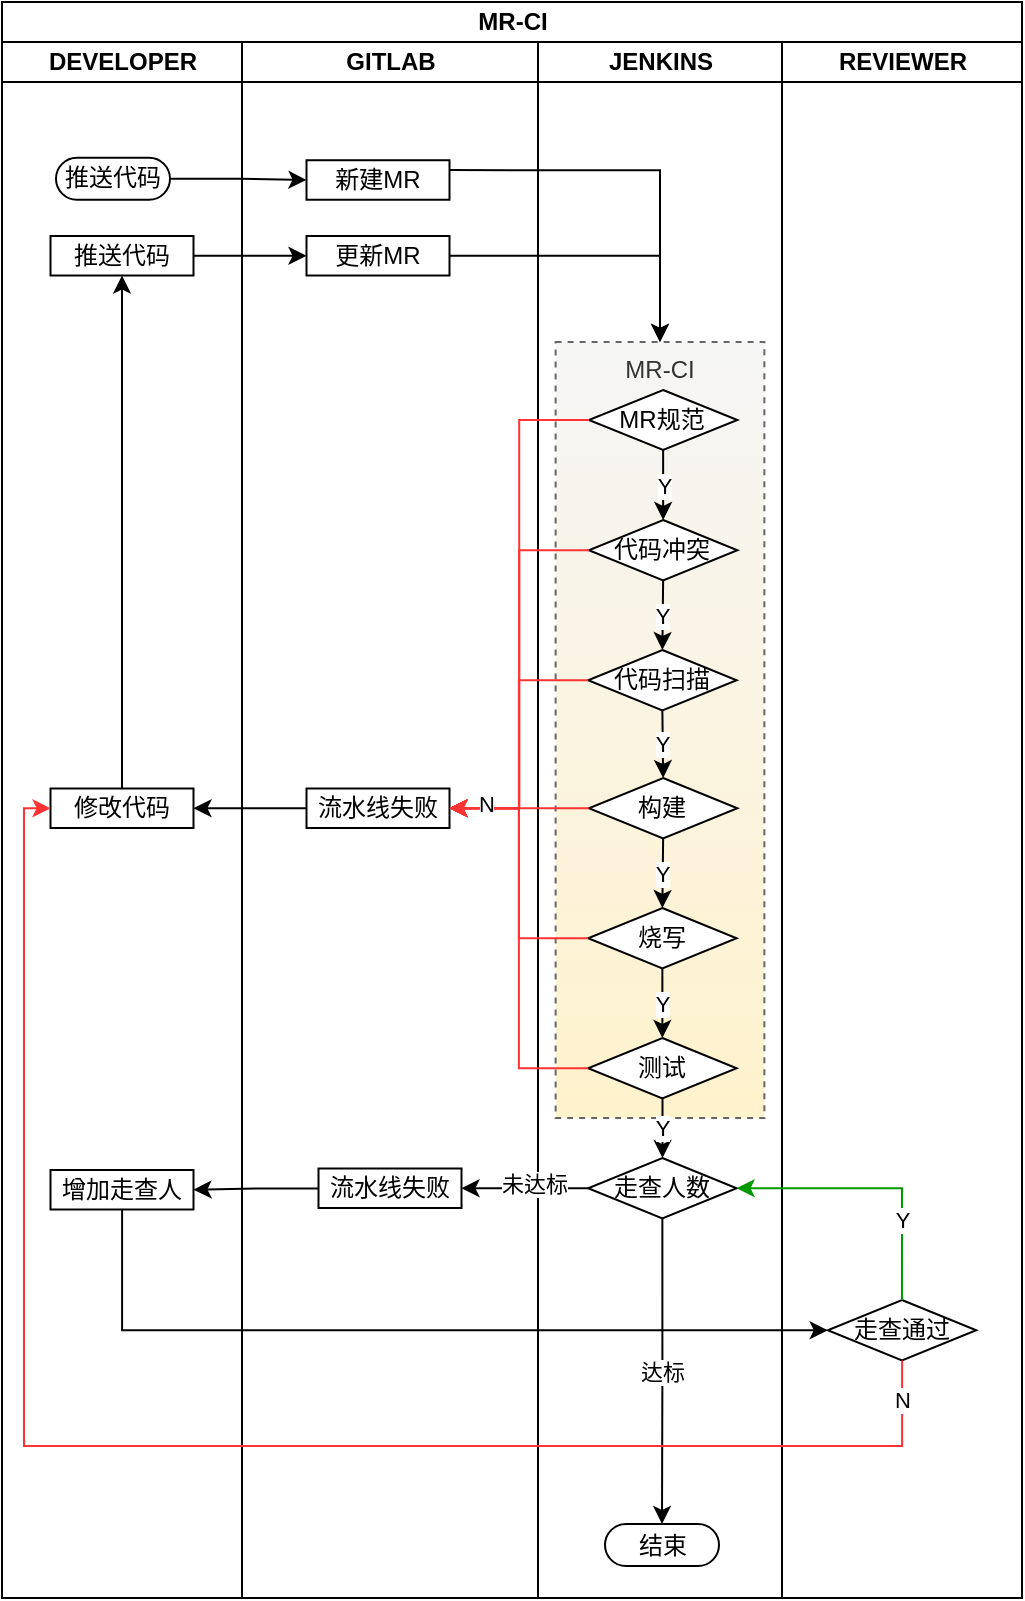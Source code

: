 <mxfile version="24.7.17">
  <diagram id="07fea595-8f29-1299-0266-81d95cde20df" name="Page-1">
    <mxGraphModel dx="1069" dy="714" grid="0" gridSize="10" guides="1" tooltips="1" connect="1" arrows="1" fold="1" page="1" pageScale="1" pageWidth="1169" pageHeight="827" background="#ffffff" math="0" shadow="0">
      <root>
        <mxCell id="0" />
        <mxCell id="1" parent="0" />
        <mxCell id="GKfawruoWGvh4K8MQAvL-62" value="MR-CI" style="swimlane;childLayout=stackLayout;resizeParent=1;resizeParentMax=0;startSize=20;html=1;gradientColor=none;" vertex="1" parent="1">
          <mxGeometry x="314" y="200" width="510.0" height="798" as="geometry">
            <mxRectangle x="287.0" y="202" width="59" height="26" as="alternateBounds" />
          </mxGeometry>
        </mxCell>
        <mxCell id="GKfawruoWGvh4K8MQAvL-63" value="DEVELOPER" style="swimlane;startSize=20;html=1;" vertex="1" parent="GKfawruoWGvh4K8MQAvL-62">
          <mxGeometry y="20" width="120" height="778" as="geometry" />
        </mxCell>
        <mxCell id="GKfawruoWGvh4K8MQAvL-67" value="推送代码" style="html=1;dashed=0;whiteSpace=wrap;shape=mxgraph.dfd.start" vertex="1" parent="GKfawruoWGvh4K8MQAvL-63">
          <mxGeometry x="27" y="57.87" width="57" height="21" as="geometry" />
        </mxCell>
        <mxCell id="GKfawruoWGvh4K8MQAvL-87" value="推送代码" style="whiteSpace=wrap;html=1;dashed=0;" vertex="1" parent="GKfawruoWGvh4K8MQAvL-63">
          <mxGeometry x="24.25" y="97" width="71.5" height="19.75" as="geometry" />
        </mxCell>
        <mxCell id="GKfawruoWGvh4K8MQAvL-129" value="增加走查人" style="whiteSpace=wrap;html=1;dashed=0;" vertex="1" parent="GKfawruoWGvh4K8MQAvL-63">
          <mxGeometry x="24.25" y="564" width="71.5" height="19.75" as="geometry" />
        </mxCell>
        <mxCell id="GKfawruoWGvh4K8MQAvL-64" value="GITLAB" style="swimlane;startSize=20;html=1;" vertex="1" parent="GKfawruoWGvh4K8MQAvL-62">
          <mxGeometry x="120" y="20" width="148" height="778" as="geometry" />
        </mxCell>
        <mxCell id="GKfawruoWGvh4K8MQAvL-68" value="新建MR" style="whiteSpace=wrap;html=1;dashed=0;" vertex="1" parent="GKfawruoWGvh4K8MQAvL-64">
          <mxGeometry x="32.25" y="59.12" width="71.5" height="19.75" as="geometry" />
        </mxCell>
        <mxCell id="GKfawruoWGvh4K8MQAvL-89" value="更新MR" style="whiteSpace=wrap;html=1;dashed=0;" vertex="1" parent="GKfawruoWGvh4K8MQAvL-64">
          <mxGeometry x="32.25" y="97" width="71.5" height="19.75" as="geometry" />
        </mxCell>
        <mxCell id="GKfawruoWGvh4K8MQAvL-85" value="修改代码" style="whiteSpace=wrap;html=1;dashed=0;" vertex="1" parent="GKfawruoWGvh4K8MQAvL-64">
          <mxGeometry x="-95.75" y="373.25" width="71.5" height="19.75" as="geometry" />
        </mxCell>
        <mxCell id="GKfawruoWGvh4K8MQAvL-81" value="流水线失败" style="whiteSpace=wrap;html=1;dashed=0;" vertex="1" parent="GKfawruoWGvh4K8MQAvL-64">
          <mxGeometry x="32.25" y="373.25" width="71.5" height="19.75" as="geometry" />
        </mxCell>
        <mxCell id="GKfawruoWGvh4K8MQAvL-86" value="" style="edgeStyle=orthogonalEdgeStyle;rounded=0;orthogonalLoop=1;jettySize=auto;html=1;" edge="1" parent="GKfawruoWGvh4K8MQAvL-64" source="GKfawruoWGvh4K8MQAvL-81" target="GKfawruoWGvh4K8MQAvL-85">
          <mxGeometry relative="1" as="geometry" />
        </mxCell>
        <mxCell id="GKfawruoWGvh4K8MQAvL-128" value="流水线失败" style="whiteSpace=wrap;html=1;dashed=0;" vertex="1" parent="GKfawruoWGvh4K8MQAvL-64">
          <mxGeometry x="38.25" y="563.25" width="71.5" height="19.75" as="geometry" />
        </mxCell>
        <mxCell id="GKfawruoWGvh4K8MQAvL-65" value="JENKINS" style="swimlane;startSize=20;html=1;" vertex="1" parent="GKfawruoWGvh4K8MQAvL-62">
          <mxGeometry x="268" y="20" width="122.0" height="778" as="geometry" />
        </mxCell>
        <mxCell id="GKfawruoWGvh4K8MQAvL-105" value="MR-CI" style="rounded=0;whiteSpace=wrap;html=1;verticalAlign=top;dashed=1;fillColor=#f5f5f5;strokeColor=#666666;fontColor=#333333;gradientColor=#FFF2CC;" vertex="1" parent="GKfawruoWGvh4K8MQAvL-65">
          <mxGeometry x="8.81" y="150" width="104.38" height="388" as="geometry" />
        </mxCell>
        <mxCell id="GKfawruoWGvh4K8MQAvL-110" value="Y" style="edgeStyle=orthogonalEdgeStyle;rounded=0;orthogonalLoop=1;jettySize=auto;html=1;exitX=0.5;exitY=1;exitDx=0;exitDy=0;entryX=0.5;entryY=0;entryDx=0;entryDy=0;" edge="1" parent="GKfawruoWGvh4K8MQAvL-65" source="GKfawruoWGvh4K8MQAvL-95" target="GKfawruoWGvh4K8MQAvL-100">
          <mxGeometry relative="1" as="geometry" />
        </mxCell>
        <mxCell id="GKfawruoWGvh4K8MQAvL-95" value="MR规范" style="rhombus;whiteSpace=wrap;html=1;dashed=0;" vertex="1" parent="GKfawruoWGvh4K8MQAvL-65">
          <mxGeometry x="25.44" y="174" width="74.25" height="30" as="geometry" />
        </mxCell>
        <mxCell id="GKfawruoWGvh4K8MQAvL-111" value="Y" style="edgeStyle=orthogonalEdgeStyle;rounded=0;orthogonalLoop=1;jettySize=auto;html=1;exitX=0.5;exitY=1;exitDx=0;exitDy=0;entryX=0.5;entryY=0;entryDx=0;entryDy=0;" edge="1" parent="GKfawruoWGvh4K8MQAvL-65" source="GKfawruoWGvh4K8MQAvL-100" target="GKfawruoWGvh4K8MQAvL-101">
          <mxGeometry relative="1" as="geometry" />
        </mxCell>
        <mxCell id="GKfawruoWGvh4K8MQAvL-100" value="代码冲突" style="rhombus;whiteSpace=wrap;html=1;dashed=0;" vertex="1" parent="GKfawruoWGvh4K8MQAvL-65">
          <mxGeometry x="25.44" y="239" width="74.25" height="30.25" as="geometry" />
        </mxCell>
        <mxCell id="GKfawruoWGvh4K8MQAvL-112" value="Y" style="edgeStyle=orthogonalEdgeStyle;rounded=0;orthogonalLoop=1;jettySize=auto;html=1;exitX=0.5;exitY=1;exitDx=0;exitDy=0;entryX=0.5;entryY=0;entryDx=0;entryDy=0;" edge="1" parent="GKfawruoWGvh4K8MQAvL-65" source="GKfawruoWGvh4K8MQAvL-101" target="GKfawruoWGvh4K8MQAvL-102">
          <mxGeometry relative="1" as="geometry" />
        </mxCell>
        <mxCell id="GKfawruoWGvh4K8MQAvL-101" value="代码扫描" style="rhombus;whiteSpace=wrap;html=1;dashed=0;" vertex="1" parent="GKfawruoWGvh4K8MQAvL-65">
          <mxGeometry x="25.06" y="304" width="74.25" height="30.25" as="geometry" />
        </mxCell>
        <mxCell id="GKfawruoWGvh4K8MQAvL-113" value="Y" style="edgeStyle=orthogonalEdgeStyle;rounded=0;orthogonalLoop=1;jettySize=auto;html=1;exitX=0.5;exitY=1;exitDx=0;exitDy=0;entryX=0.5;entryY=0;entryDx=0;entryDy=0;" edge="1" parent="GKfawruoWGvh4K8MQAvL-65" source="GKfawruoWGvh4K8MQAvL-102" target="GKfawruoWGvh4K8MQAvL-103">
          <mxGeometry relative="1" as="geometry" />
        </mxCell>
        <mxCell id="GKfawruoWGvh4K8MQAvL-102" value="构建" style="rhombus;whiteSpace=wrap;html=1;dashed=0;" vertex="1" parent="GKfawruoWGvh4K8MQAvL-65">
          <mxGeometry x="25.44" y="368" width="74.25" height="30.25" as="geometry" />
        </mxCell>
        <mxCell id="GKfawruoWGvh4K8MQAvL-114" value="Y" style="edgeStyle=orthogonalEdgeStyle;rounded=0;orthogonalLoop=1;jettySize=auto;html=1;exitX=0.5;exitY=1;exitDx=0;exitDy=0;entryX=0.5;entryY=0;entryDx=0;entryDy=0;" edge="1" parent="GKfawruoWGvh4K8MQAvL-65" source="GKfawruoWGvh4K8MQAvL-103" target="GKfawruoWGvh4K8MQAvL-104">
          <mxGeometry relative="1" as="geometry" />
        </mxCell>
        <mxCell id="GKfawruoWGvh4K8MQAvL-103" value="烧写" style="rhombus;whiteSpace=wrap;html=1;dashed=0;" vertex="1" parent="GKfawruoWGvh4K8MQAvL-65">
          <mxGeometry x="25.06" y="433" width="74.25" height="30.25" as="geometry" />
        </mxCell>
        <mxCell id="GKfawruoWGvh4K8MQAvL-124" value="Y" style="edgeStyle=orthogonalEdgeStyle;rounded=0;orthogonalLoop=1;jettySize=auto;html=1;" edge="1" parent="GKfawruoWGvh4K8MQAvL-65" source="GKfawruoWGvh4K8MQAvL-104" target="GKfawruoWGvh4K8MQAvL-123">
          <mxGeometry relative="1" as="geometry" />
        </mxCell>
        <mxCell id="GKfawruoWGvh4K8MQAvL-104" value="测试" style="rhombus;whiteSpace=wrap;html=1;dashed=0;" vertex="1" parent="GKfawruoWGvh4K8MQAvL-65">
          <mxGeometry x="25.06" y="498" width="74.25" height="30.25" as="geometry" />
        </mxCell>
        <mxCell id="GKfawruoWGvh4K8MQAvL-138" value="达标" style="edgeStyle=orthogonalEdgeStyle;rounded=0;orthogonalLoop=1;jettySize=auto;html=1;exitX=0.5;exitY=1;exitDx=0;exitDy=0;entryX=0.5;entryY=0.5;entryDx=0;entryDy=-10.5;entryPerimeter=0;" edge="1" parent="GKfawruoWGvh4K8MQAvL-65" source="GKfawruoWGvh4K8MQAvL-123" target="GKfawruoWGvh4K8MQAvL-139">
          <mxGeometry relative="1" as="geometry">
            <mxPoint x="62" y="734" as="targetPoint" />
          </mxGeometry>
        </mxCell>
        <mxCell id="GKfawruoWGvh4K8MQAvL-123" value="走查人数" style="rhombus;whiteSpace=wrap;html=1;dashed=0;" vertex="1" parent="GKfawruoWGvh4K8MQAvL-65">
          <mxGeometry x="25.06" y="558" width="74.25" height="30.25" as="geometry" />
        </mxCell>
        <mxCell id="GKfawruoWGvh4K8MQAvL-139" value="结束" style="html=1;dashed=0;whiteSpace=wrap;shape=mxgraph.dfd.start" vertex="1" parent="GKfawruoWGvh4K8MQAvL-65">
          <mxGeometry x="33.5" y="741" width="57" height="21" as="geometry" />
        </mxCell>
        <mxCell id="GKfawruoWGvh4K8MQAvL-66" value="REVIEWER" style="swimlane;startSize=20;html=1;gradientColor=none;" vertex="1" parent="GKfawruoWGvh4K8MQAvL-62">
          <mxGeometry x="390.0" y="20" width="120" height="778" as="geometry" />
        </mxCell>
        <mxCell id="GKfawruoWGvh4K8MQAvL-132" value="走查通过" style="rhombus;whiteSpace=wrap;html=1;dashed=0;" vertex="1" parent="GKfawruoWGvh4K8MQAvL-66">
          <mxGeometry x="22.87" y="629" width="74.25" height="30.25" as="geometry" />
        </mxCell>
        <mxCell id="GKfawruoWGvh4K8MQAvL-69" value="" style="edgeStyle=orthogonalEdgeStyle;rounded=0;orthogonalLoop=1;jettySize=auto;html=1;" edge="1" parent="GKfawruoWGvh4K8MQAvL-62" source="GKfawruoWGvh4K8MQAvL-67" target="GKfawruoWGvh4K8MQAvL-68">
          <mxGeometry relative="1" as="geometry" />
        </mxCell>
        <mxCell id="GKfawruoWGvh4K8MQAvL-90" value="" style="edgeStyle=orthogonalEdgeStyle;rounded=0;orthogonalLoop=1;jettySize=auto;html=1;" edge="1" parent="GKfawruoWGvh4K8MQAvL-62" source="GKfawruoWGvh4K8MQAvL-87" target="GKfawruoWGvh4K8MQAvL-89">
          <mxGeometry relative="1" as="geometry" />
        </mxCell>
        <mxCell id="GKfawruoWGvh4K8MQAvL-117" style="edgeStyle=orthogonalEdgeStyle;rounded=0;orthogonalLoop=1;jettySize=auto;html=1;entryX=1;entryY=0.5;entryDx=0;entryDy=0;strokeColor=#FF3333;" edge="1" parent="GKfawruoWGvh4K8MQAvL-62" source="GKfawruoWGvh4K8MQAvL-95" target="GKfawruoWGvh4K8MQAvL-81">
          <mxGeometry relative="1" as="geometry" />
        </mxCell>
        <mxCell id="GKfawruoWGvh4K8MQAvL-118" style="edgeStyle=orthogonalEdgeStyle;rounded=0;orthogonalLoop=1;jettySize=auto;html=1;exitX=0;exitY=0.5;exitDx=0;exitDy=0;entryX=1;entryY=0.5;entryDx=0;entryDy=0;strokeColor=#FF3333;" edge="1" parent="GKfawruoWGvh4K8MQAvL-62" source="GKfawruoWGvh4K8MQAvL-100" target="GKfawruoWGvh4K8MQAvL-81">
          <mxGeometry relative="1" as="geometry" />
        </mxCell>
        <mxCell id="GKfawruoWGvh4K8MQAvL-119" style="edgeStyle=orthogonalEdgeStyle;rounded=0;orthogonalLoop=1;jettySize=auto;html=1;exitX=0;exitY=0.5;exitDx=0;exitDy=0;entryX=1;entryY=0.5;entryDx=0;entryDy=0;strokeColor=#FF3333;" edge="1" parent="GKfawruoWGvh4K8MQAvL-62" source="GKfawruoWGvh4K8MQAvL-101" target="GKfawruoWGvh4K8MQAvL-81">
          <mxGeometry relative="1" as="geometry" />
        </mxCell>
        <mxCell id="GKfawruoWGvh4K8MQAvL-120" style="edgeStyle=orthogonalEdgeStyle;rounded=0;orthogonalLoop=1;jettySize=auto;html=1;exitX=0;exitY=0.5;exitDx=0;exitDy=0;entryX=1;entryY=0.5;entryDx=0;entryDy=0;strokeColor=#FF3333;" edge="1" parent="GKfawruoWGvh4K8MQAvL-62" source="GKfawruoWGvh4K8MQAvL-102" target="GKfawruoWGvh4K8MQAvL-81">
          <mxGeometry relative="1" as="geometry" />
        </mxCell>
        <mxCell id="GKfawruoWGvh4K8MQAvL-121" style="edgeStyle=orthogonalEdgeStyle;rounded=0;orthogonalLoop=1;jettySize=auto;html=1;exitX=0;exitY=0.5;exitDx=0;exitDy=0;entryX=1;entryY=0.5;entryDx=0;entryDy=0;strokeColor=#FF3333;" edge="1" parent="GKfawruoWGvh4K8MQAvL-62" source="GKfawruoWGvh4K8MQAvL-103" target="GKfawruoWGvh4K8MQAvL-81">
          <mxGeometry relative="1" as="geometry" />
        </mxCell>
        <mxCell id="GKfawruoWGvh4K8MQAvL-122" style="edgeStyle=orthogonalEdgeStyle;rounded=0;orthogonalLoop=1;jettySize=auto;html=1;entryX=1;entryY=0.5;entryDx=0;entryDy=0;strokeColor=#FF3333;" edge="1" parent="GKfawruoWGvh4K8MQAvL-62" source="GKfawruoWGvh4K8MQAvL-104" target="GKfawruoWGvh4K8MQAvL-81">
          <mxGeometry relative="1" as="geometry" />
        </mxCell>
        <mxCell id="GKfawruoWGvh4K8MQAvL-141" value="N" style="edgeLabel;html=1;align=center;verticalAlign=middle;resizable=0;points=[];" vertex="1" connectable="0" parent="GKfawruoWGvh4K8MQAvL-122">
          <mxGeometry x="0.817" y="-2" relative="1" as="geometry">
            <mxPoint as="offset" />
          </mxGeometry>
        </mxCell>
        <mxCell id="GKfawruoWGvh4K8MQAvL-125" style="edgeStyle=orthogonalEdgeStyle;rounded=0;orthogonalLoop=1;jettySize=auto;html=1;exitX=0;exitY=0.5;exitDx=0;exitDy=0;entryX=1;entryY=0.5;entryDx=0;entryDy=0;" edge="1" parent="GKfawruoWGvh4K8MQAvL-62" source="GKfawruoWGvh4K8MQAvL-123" target="GKfawruoWGvh4K8MQAvL-128">
          <mxGeometry relative="1" as="geometry" />
        </mxCell>
        <mxCell id="GKfawruoWGvh4K8MQAvL-140" value="未达标" style="edgeLabel;html=1;align=center;verticalAlign=middle;resizable=0;points=[];" vertex="1" connectable="0" parent="GKfawruoWGvh4K8MQAvL-125">
          <mxGeometry x="0.096" y="-3" relative="1" as="geometry">
            <mxPoint x="7" y="1" as="offset" />
          </mxGeometry>
        </mxCell>
        <mxCell id="GKfawruoWGvh4K8MQAvL-126" style="edgeStyle=orthogonalEdgeStyle;rounded=0;orthogonalLoop=1;jettySize=auto;html=1;exitX=1;exitY=0.25;exitDx=0;exitDy=0;entryX=0.5;entryY=0;entryDx=0;entryDy=0;" edge="1" parent="GKfawruoWGvh4K8MQAvL-62" source="GKfawruoWGvh4K8MQAvL-68" target="GKfawruoWGvh4K8MQAvL-105">
          <mxGeometry relative="1" as="geometry">
            <mxPoint x="329.294" y="169.765" as="targetPoint" />
          </mxGeometry>
        </mxCell>
        <mxCell id="GKfawruoWGvh4K8MQAvL-127" style="edgeStyle=orthogonalEdgeStyle;rounded=0;orthogonalLoop=1;jettySize=auto;html=1;entryX=0.5;entryY=0;entryDx=0;entryDy=0;" edge="1" parent="GKfawruoWGvh4K8MQAvL-62" source="GKfawruoWGvh4K8MQAvL-89" target="GKfawruoWGvh4K8MQAvL-105">
          <mxGeometry relative="1" as="geometry" />
        </mxCell>
        <mxCell id="GKfawruoWGvh4K8MQAvL-88" value="" style="edgeStyle=orthogonalEdgeStyle;rounded=0;orthogonalLoop=1;jettySize=auto;html=1;" edge="1" parent="GKfawruoWGvh4K8MQAvL-62" source="GKfawruoWGvh4K8MQAvL-85" target="GKfawruoWGvh4K8MQAvL-87">
          <mxGeometry relative="1" as="geometry" />
        </mxCell>
        <mxCell id="GKfawruoWGvh4K8MQAvL-130" value="" style="edgeStyle=orthogonalEdgeStyle;rounded=0;orthogonalLoop=1;jettySize=auto;html=1;" edge="1" parent="GKfawruoWGvh4K8MQAvL-62" source="GKfawruoWGvh4K8MQAvL-128" target="GKfawruoWGvh4K8MQAvL-129">
          <mxGeometry relative="1" as="geometry" />
        </mxCell>
        <mxCell id="GKfawruoWGvh4K8MQAvL-133" style="edgeStyle=orthogonalEdgeStyle;rounded=0;orthogonalLoop=1;jettySize=auto;html=1;entryX=1;entryY=0.5;entryDx=0;entryDy=0;exitX=0.5;exitY=0;exitDx=0;exitDy=0;strokeColor=#009900;" edge="1" parent="GKfawruoWGvh4K8MQAvL-62" source="GKfawruoWGvh4K8MQAvL-132" target="GKfawruoWGvh4K8MQAvL-123">
          <mxGeometry relative="1" as="geometry">
            <mxPoint x="440" y="644" as="sourcePoint" />
            <Array as="points">
              <mxPoint x="450" y="593" />
            </Array>
          </mxGeometry>
        </mxCell>
        <mxCell id="GKfawruoWGvh4K8MQAvL-135" value="Y" style="edgeLabel;html=1;align=center;verticalAlign=middle;resizable=0;points=[];" vertex="1" connectable="0" parent="GKfawruoWGvh4K8MQAvL-133">
          <mxGeometry x="-0.417" relative="1" as="geometry">
            <mxPoint as="offset" />
          </mxGeometry>
        </mxCell>
        <mxCell id="GKfawruoWGvh4K8MQAvL-134" style="edgeStyle=orthogonalEdgeStyle;rounded=0;orthogonalLoop=1;jettySize=auto;html=1;entryX=0;entryY=0.5;entryDx=0;entryDy=0;" edge="1" parent="GKfawruoWGvh4K8MQAvL-62" source="GKfawruoWGvh4K8MQAvL-129" target="GKfawruoWGvh4K8MQAvL-132">
          <mxGeometry relative="1" as="geometry">
            <Array as="points">
              <mxPoint x="60" y="664" />
            </Array>
          </mxGeometry>
        </mxCell>
        <mxCell id="GKfawruoWGvh4K8MQAvL-136" style="edgeStyle=orthogonalEdgeStyle;rounded=0;orthogonalLoop=1;jettySize=auto;html=1;entryX=0;entryY=0.5;entryDx=0;entryDy=0;strokeColor=#FF3333;" edge="1" parent="GKfawruoWGvh4K8MQAvL-62" source="GKfawruoWGvh4K8MQAvL-132" target="GKfawruoWGvh4K8MQAvL-85">
          <mxGeometry relative="1" as="geometry">
            <Array as="points">
              <mxPoint x="450" y="722" />
              <mxPoint x="11" y="722" />
              <mxPoint x="11" y="403" />
            </Array>
          </mxGeometry>
        </mxCell>
        <mxCell id="GKfawruoWGvh4K8MQAvL-137" value="N" style="edgeLabel;html=1;align=center;verticalAlign=middle;resizable=0;points=[];" vertex="1" connectable="0" parent="GKfawruoWGvh4K8MQAvL-136">
          <mxGeometry x="-0.952" relative="1" as="geometry">
            <mxPoint as="offset" />
          </mxGeometry>
        </mxCell>
      </root>
    </mxGraphModel>
  </diagram>
</mxfile>

